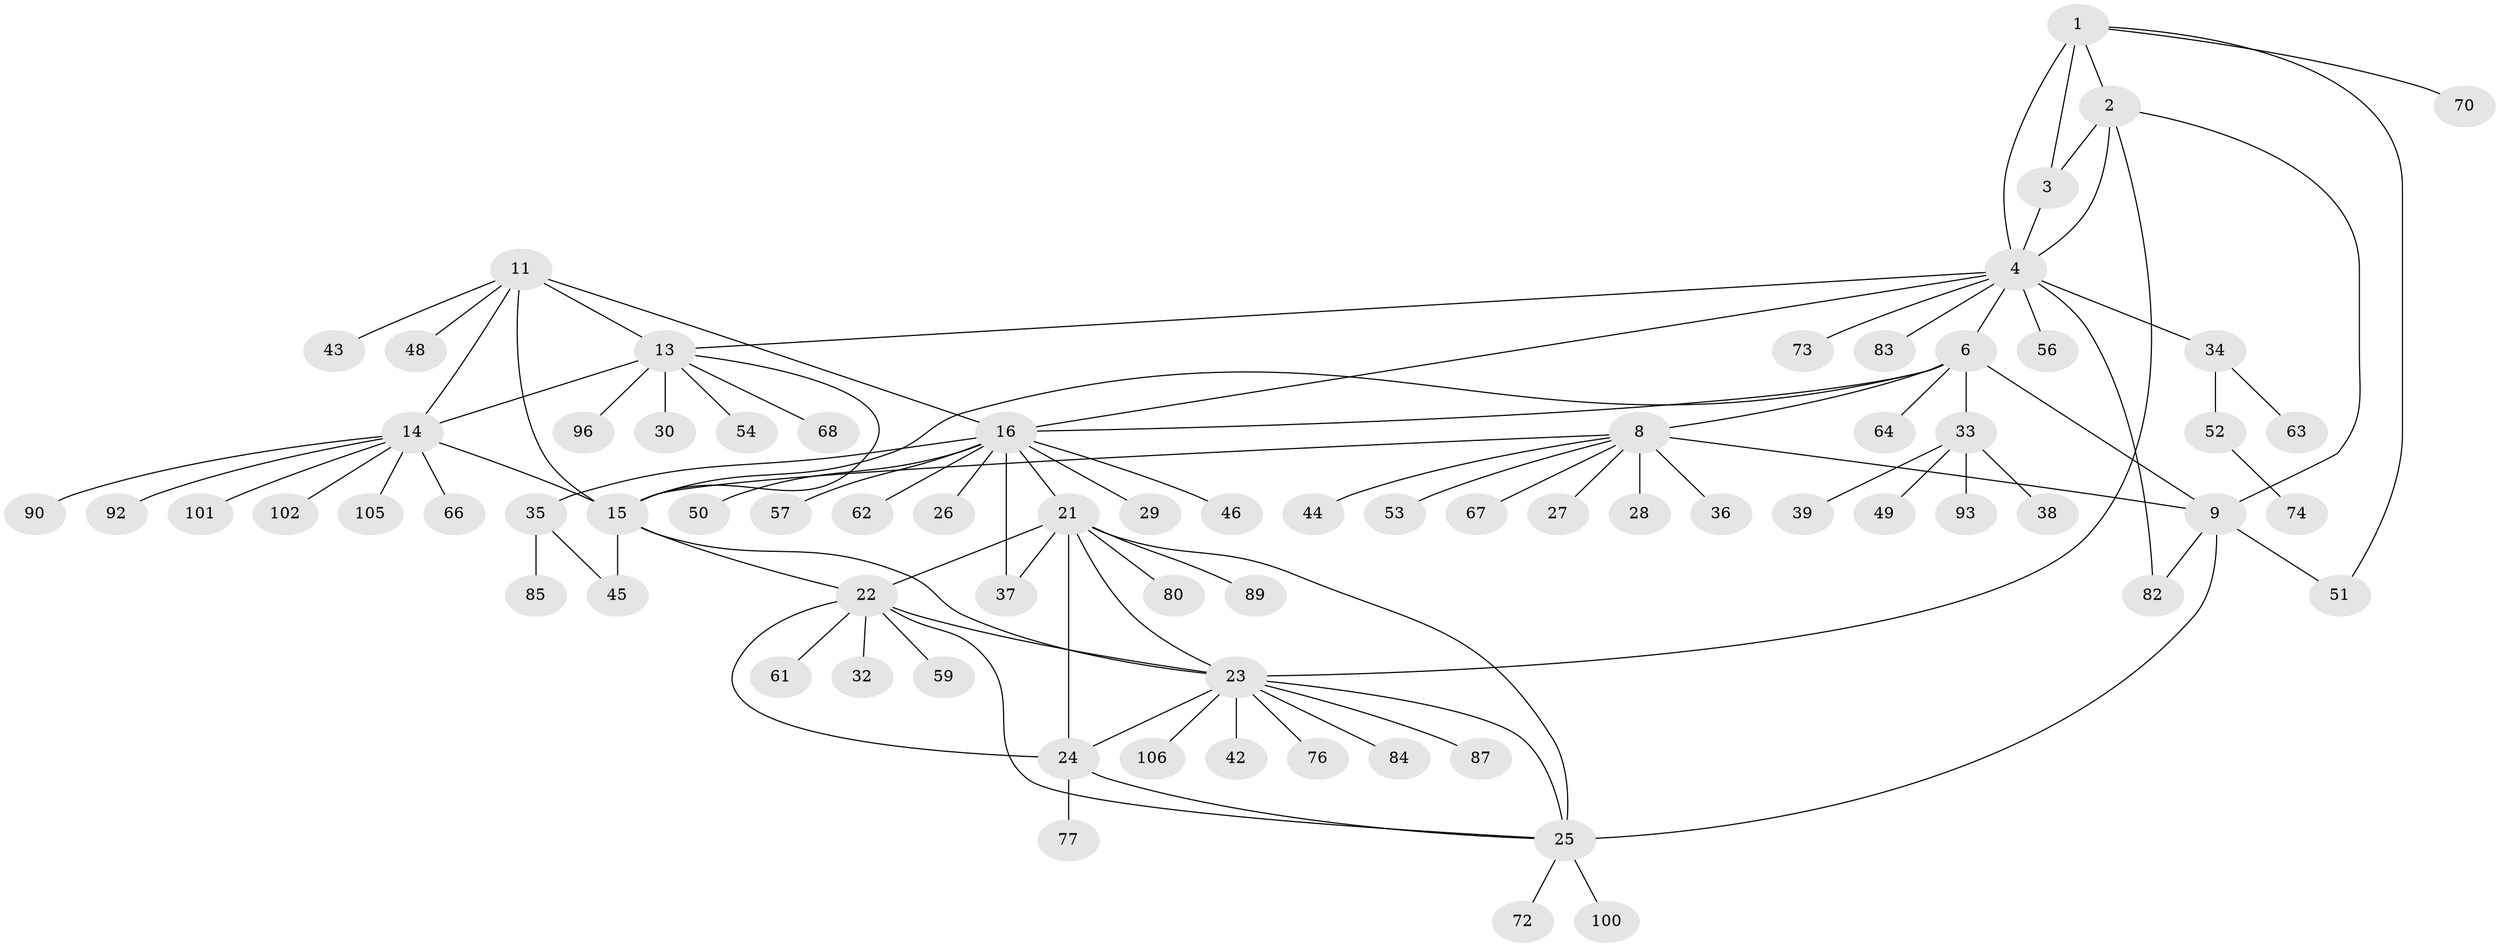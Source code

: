 // original degree distribution, {6: 0.056074766355140186, 4: 0.018691588785046728, 8: 0.037383177570093455, 9: 0.037383177570093455, 12: 0.009345794392523364, 7: 0.009345794392523364, 5: 0.037383177570093455, 10: 0.028037383177570093, 11: 0.018691588785046728, 1: 0.5887850467289719, 2: 0.14018691588785046, 3: 0.018691588785046728}
// Generated by graph-tools (version 1.1) at 2025/19/03/04/25 18:19:34]
// undirected, 74 vertices, 99 edges
graph export_dot {
graph [start="1"]
  node [color=gray90,style=filled];
  1;
  2;
  3;
  4 [super="+5"];
  6 [super="+103+81+7"];
  8 [super="+60"];
  9 [super="+10+75"];
  11 [super="+12"];
  13;
  14;
  15 [super="+47+58+99+104"];
  16 [super="+17+19+71+18+20+41"];
  21 [super="+40"];
  22;
  23;
  24;
  25 [super="+55"];
  26;
  27;
  28;
  29;
  30;
  32 [super="+95"];
  33;
  34;
  35;
  36;
  37;
  38;
  39;
  42;
  43;
  44;
  45;
  46;
  48;
  49;
  50;
  51 [super="+97+65"];
  52;
  53;
  54;
  56;
  57;
  59;
  61;
  62;
  63;
  64;
  66;
  67;
  68 [super="+107"];
  70;
  72;
  73;
  74;
  76;
  77;
  80;
  82 [super="+91"];
  83;
  84;
  85;
  87;
  89;
  90;
  92;
  93 [super="+98"];
  96;
  100;
  101;
  102;
  105;
  106;
  1 -- 2;
  1 -- 3;
  1 -- 4 [weight=2];
  1 -- 51;
  1 -- 70;
  2 -- 3;
  2 -- 4 [weight=2];
  2 -- 9;
  2 -- 23;
  3 -- 4 [weight=2];
  4 -- 34;
  4 -- 73;
  4 -- 82;
  4 -- 83;
  4 -- 13;
  4 -- 16;
  4 -- 56;
  4 -- 6;
  6 -- 8 [weight=2];
  6 -- 9 [weight=4];
  6 -- 15;
  6 -- 33;
  6 -- 64;
  6 -- 16;
  8 -- 9 [weight=2];
  8 -- 27;
  8 -- 28;
  8 -- 36;
  8 -- 44;
  8 -- 53;
  8 -- 67;
  8 -- 15;
  9 -- 82;
  9 -- 51;
  9 -- 25 [weight=2];
  11 -- 13 [weight=2];
  11 -- 14 [weight=2];
  11 -- 15 [weight=2];
  11 -- 16;
  11 -- 48;
  11 -- 43;
  13 -- 14;
  13 -- 15;
  13 -- 30;
  13 -- 54;
  13 -- 68;
  13 -- 96;
  14 -- 15;
  14 -- 66;
  14 -- 90;
  14 -- 92;
  14 -- 101;
  14 -- 102;
  14 -- 105;
  15 -- 22;
  15 -- 45;
  15 -- 23;
  16 -- 35;
  16 -- 46;
  16 -- 50;
  16 -- 57;
  16 -- 21 [weight=2];
  16 -- 26;
  16 -- 62;
  16 -- 37;
  16 -- 29;
  21 -- 22;
  21 -- 23;
  21 -- 24;
  21 -- 25;
  21 -- 37;
  21 -- 80;
  21 -- 89;
  22 -- 23;
  22 -- 24;
  22 -- 25;
  22 -- 32;
  22 -- 59;
  22 -- 61;
  23 -- 24;
  23 -- 25;
  23 -- 42;
  23 -- 76;
  23 -- 84;
  23 -- 87;
  23 -- 106;
  24 -- 25;
  24 -- 77;
  25 -- 72;
  25 -- 100;
  33 -- 38;
  33 -- 39;
  33 -- 49;
  33 -- 93;
  34 -- 52;
  34 -- 63;
  35 -- 45;
  35 -- 85;
  52 -- 74;
}
